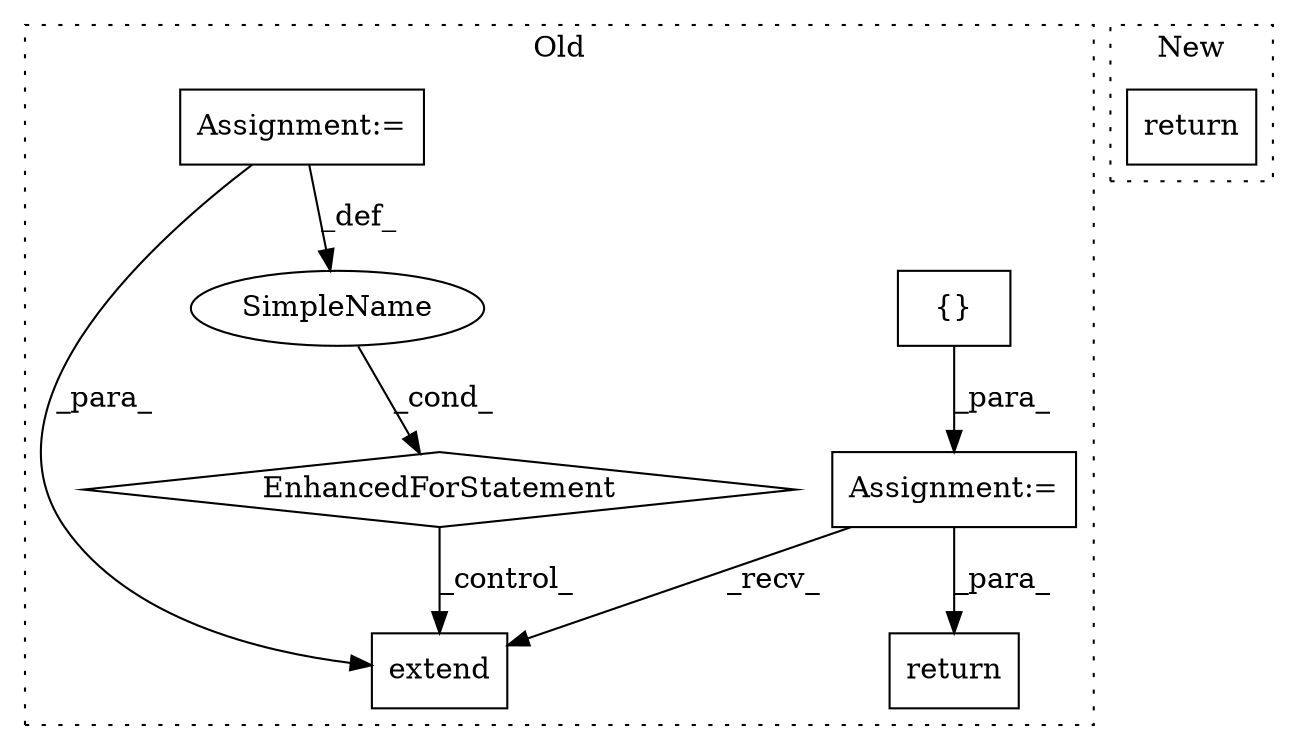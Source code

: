 digraph G {
subgraph cluster0 {
1 [label="extend" a="32" s="1515,1538" l="7,1" shape="box"];
3 [label="Assignment:=" a="7" s="1338" l="1" shape="box"];
4 [label="{}" a="4" s="1356" l="2" shape="box"];
5 [label="return" a="41" s="1658" l="7" shape="box"];
6 [label="Assignment:=" a="7" s="1400,1497" l="57,2" shape="box"];
7 [label="EnhancedForStatement" a="70" s="1400,1497" l="57,2" shape="diamond"];
8 [label="SimpleName" a="42" s="1469" l="5" shape="ellipse"];
label = "Old";
style="dotted";
}
subgraph cluster1 {
2 [label="return" a="41" s="3152" l="7" shape="box"];
label = "New";
style="dotted";
}
3 -> 1 [label="_recv_"];
3 -> 5 [label="_para_"];
4 -> 3 [label="_para_"];
6 -> 8 [label="_def_"];
6 -> 1 [label="_para_"];
7 -> 1 [label="_control_"];
8 -> 7 [label="_cond_"];
}